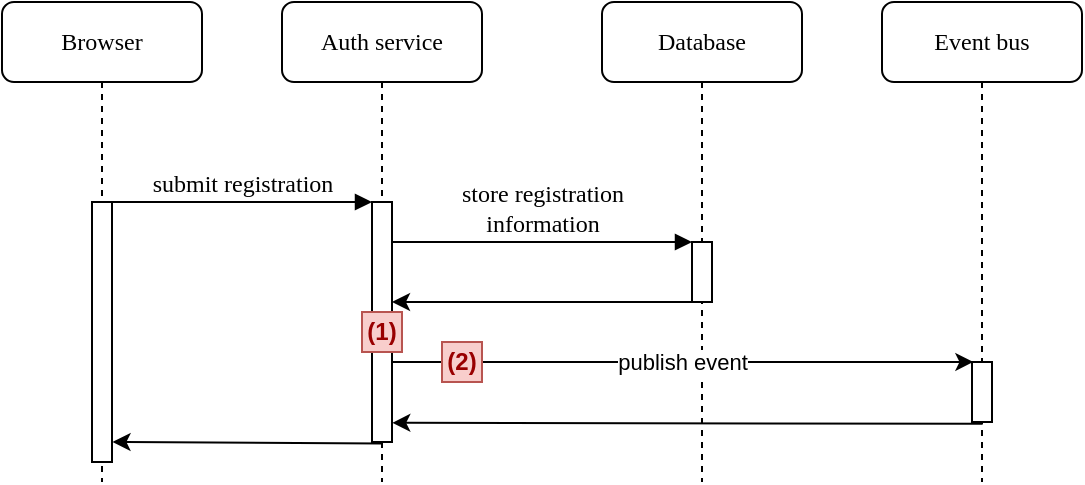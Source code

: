 <mxfile version="12.9.3" type="device"><diagram name="Page-1" id="13e1069c-82ec-6db2-03f1-153e76fe0fe0"><mxGraphModel dx="517" dy="384" grid="1" gridSize="10" guides="1" tooltips="1" connect="1" arrows="1" fold="1" page="1" pageScale="1" pageWidth="1100" pageHeight="850" background="#ffffff" math="0" shadow="0"><root><mxCell id="0"/><mxCell id="1" parent="0"/><mxCell id="7baba1c4bc27f4b0-2" value="Auth service" style="shape=umlLifeline;perimeter=lifelinePerimeter;whiteSpace=wrap;html=1;container=1;collapsible=0;recursiveResize=0;outlineConnect=0;rounded=1;shadow=0;comic=0;labelBackgroundColor=none;strokeWidth=1;fontFamily=Verdana;fontSize=12;align=center;" parent="1" vertex="1"><mxGeometry x="240" y="80" width="100" height="240" as="geometry"/></mxCell><mxCell id="7baba1c4bc27f4b0-10" value="" style="html=1;points=[];perimeter=orthogonalPerimeter;rounded=0;shadow=0;comic=0;labelBackgroundColor=none;strokeWidth=1;fontFamily=Verdana;fontSize=12;align=center;" parent="7baba1c4bc27f4b0-2" vertex="1"><mxGeometry x="45" y="100" width="10" height="120" as="geometry"/></mxCell><mxCell id="zLgzTigTBFzH8vwCgFGt-11" value="&lt;font color=&quot;#990000&quot;&gt;(1)&lt;/font&gt;" style="text;html=1;strokeColor=#b85450;fillColor=#f8cecc;align=center;verticalAlign=middle;whiteSpace=wrap;rounded=0;fontStyle=1" vertex="1" parent="7baba1c4bc27f4b0-2"><mxGeometry x="40" y="155" width="20" height="20" as="geometry"/></mxCell><mxCell id="7baba1c4bc27f4b0-3" value="Database" style="shape=umlLifeline;perimeter=lifelinePerimeter;whiteSpace=wrap;html=1;container=1;collapsible=0;recursiveResize=0;outlineConnect=0;rounded=1;shadow=0;comic=0;labelBackgroundColor=none;strokeWidth=1;fontFamily=Verdana;fontSize=12;align=center;" parent="1" vertex="1"><mxGeometry x="400" y="80" width="100" height="240" as="geometry"/></mxCell><mxCell id="7baba1c4bc27f4b0-13" value="" style="html=1;points=[];perimeter=orthogonalPerimeter;rounded=0;shadow=0;comic=0;labelBackgroundColor=none;strokeWidth=1;fontFamily=Verdana;fontSize=12;align=center;" parent="7baba1c4bc27f4b0-3" vertex="1"><mxGeometry x="45" y="120" width="10" height="30" as="geometry"/></mxCell><mxCell id="7baba1c4bc27f4b0-8" value="Browser" style="shape=umlLifeline;perimeter=lifelinePerimeter;whiteSpace=wrap;html=1;container=1;collapsible=0;recursiveResize=0;outlineConnect=0;rounded=1;shadow=0;comic=0;labelBackgroundColor=none;strokeWidth=1;fontFamily=Verdana;fontSize=12;align=center;" parent="1" vertex="1"><mxGeometry x="100" y="80" width="100" height="240" as="geometry"/></mxCell><mxCell id="7baba1c4bc27f4b0-9" value="" style="html=1;points=[];perimeter=orthogonalPerimeter;rounded=0;shadow=0;comic=0;labelBackgroundColor=none;strokeWidth=1;fontFamily=Verdana;fontSize=12;align=center;" parent="7baba1c4bc27f4b0-8" vertex="1"><mxGeometry x="45" y="100" width="10" height="130" as="geometry"/></mxCell><mxCell id="7baba1c4bc27f4b0-11" value="submit registration" style="html=1;verticalAlign=bottom;endArrow=block;entryX=0;entryY=0;labelBackgroundColor=none;fontFamily=Verdana;fontSize=12;edgeStyle=elbowEdgeStyle;elbow=vertical;" parent="1" source="7baba1c4bc27f4b0-9" target="7baba1c4bc27f4b0-10" edge="1"><mxGeometry relative="1" as="geometry"><mxPoint x="220" y="190" as="sourcePoint"/></mxGeometry></mxCell><mxCell id="7baba1c4bc27f4b0-14" value="store registration&lt;br&gt;information" style="html=1;verticalAlign=bottom;endArrow=block;entryX=0;entryY=0;labelBackgroundColor=none;fontFamily=Verdana;fontSize=12;edgeStyle=elbowEdgeStyle;elbow=vertical;" parent="1" source="7baba1c4bc27f4b0-10" target="7baba1c4bc27f4b0-13" edge="1"><mxGeometry relative="1" as="geometry"><mxPoint x="370" y="200" as="sourcePoint"/></mxGeometry></mxCell><mxCell id="zLgzTigTBFzH8vwCgFGt-1" value="Event bus" style="shape=umlLifeline;perimeter=lifelinePerimeter;whiteSpace=wrap;html=1;container=1;collapsible=0;recursiveResize=0;outlineConnect=0;rounded=1;shadow=0;comic=0;labelBackgroundColor=none;strokeWidth=1;fontFamily=Verdana;fontSize=12;align=center;" vertex="1" parent="1"><mxGeometry x="540" y="80" width="100" height="240" as="geometry"/></mxCell><mxCell id="zLgzTigTBFzH8vwCgFGt-2" value="" style="html=1;points=[];perimeter=orthogonalPerimeter;rounded=0;shadow=0;comic=0;labelBackgroundColor=none;strokeWidth=1;fontFamily=Verdana;fontSize=12;align=center;" vertex="1" parent="zLgzTigTBFzH8vwCgFGt-1"><mxGeometry x="45" y="180" width="10" height="30" as="geometry"/></mxCell><mxCell id="zLgzTigTBFzH8vwCgFGt-5" value="" style="edgeStyle=orthogonalEdgeStyle;rounded=0;orthogonalLoop=1;jettySize=auto;html=1;" edge="1" parent="1"><mxGeometry relative="1" as="geometry"><mxPoint x="445" y="230" as="sourcePoint"/><mxPoint x="295" y="230" as="targetPoint"/><Array as="points"><mxPoint x="295" y="230"/></Array></mxGeometry></mxCell><mxCell id="zLgzTigTBFzH8vwCgFGt-6" value="publish event" style="endArrow=classic;html=1;entryX=0.07;entryY=-0.001;entryDx=0;entryDy=0;entryPerimeter=0;" edge="1" parent="1" target="zLgzTigTBFzH8vwCgFGt-2"><mxGeometry width="50" height="50" relative="1" as="geometry"><mxPoint x="295" y="260" as="sourcePoint"/><mxPoint x="584" y="260" as="targetPoint"/></mxGeometry></mxCell><mxCell id="zLgzTigTBFzH8vwCgFGt-7" value="" style="endArrow=classic;html=1;exitX=0.531;exitY=1.03;exitDx=0;exitDy=0;exitPerimeter=0;entryX=1.014;entryY=0.92;entryDx=0;entryDy=0;entryPerimeter=0;" edge="1" parent="1" source="zLgzTigTBFzH8vwCgFGt-2" target="7baba1c4bc27f4b0-10"><mxGeometry width="50" height="50" relative="1" as="geometry"><mxPoint x="370" y="350" as="sourcePoint"/><mxPoint x="297" y="290" as="targetPoint"/></mxGeometry></mxCell><mxCell id="zLgzTigTBFzH8vwCgFGt-8" value="" style="endArrow=classic;html=1;exitX=0.467;exitY=1.006;exitDx=0;exitDy=0;exitPerimeter=0;entryX=1.026;entryY=0.923;entryDx=0;entryDy=0;entryPerimeter=0;" edge="1" parent="1" source="7baba1c4bc27f4b0-10" target="7baba1c4bc27f4b0-9"><mxGeometry width="50" height="50" relative="1" as="geometry"><mxPoint x="200" y="320" as="sourcePoint"/><mxPoint x="156" y="300" as="targetPoint"/></mxGeometry></mxCell><mxCell id="zLgzTigTBFzH8vwCgFGt-10" value="&lt;font color=&quot;#990000&quot;&gt;(2)&lt;/font&gt;" style="text;html=1;strokeColor=#b85450;fillColor=#f8cecc;align=center;verticalAlign=middle;whiteSpace=wrap;rounded=0;fontStyle=1" vertex="1" parent="1"><mxGeometry x="320" y="250" width="20" height="20" as="geometry"/></mxCell></root></mxGraphModel></diagram></mxfile>